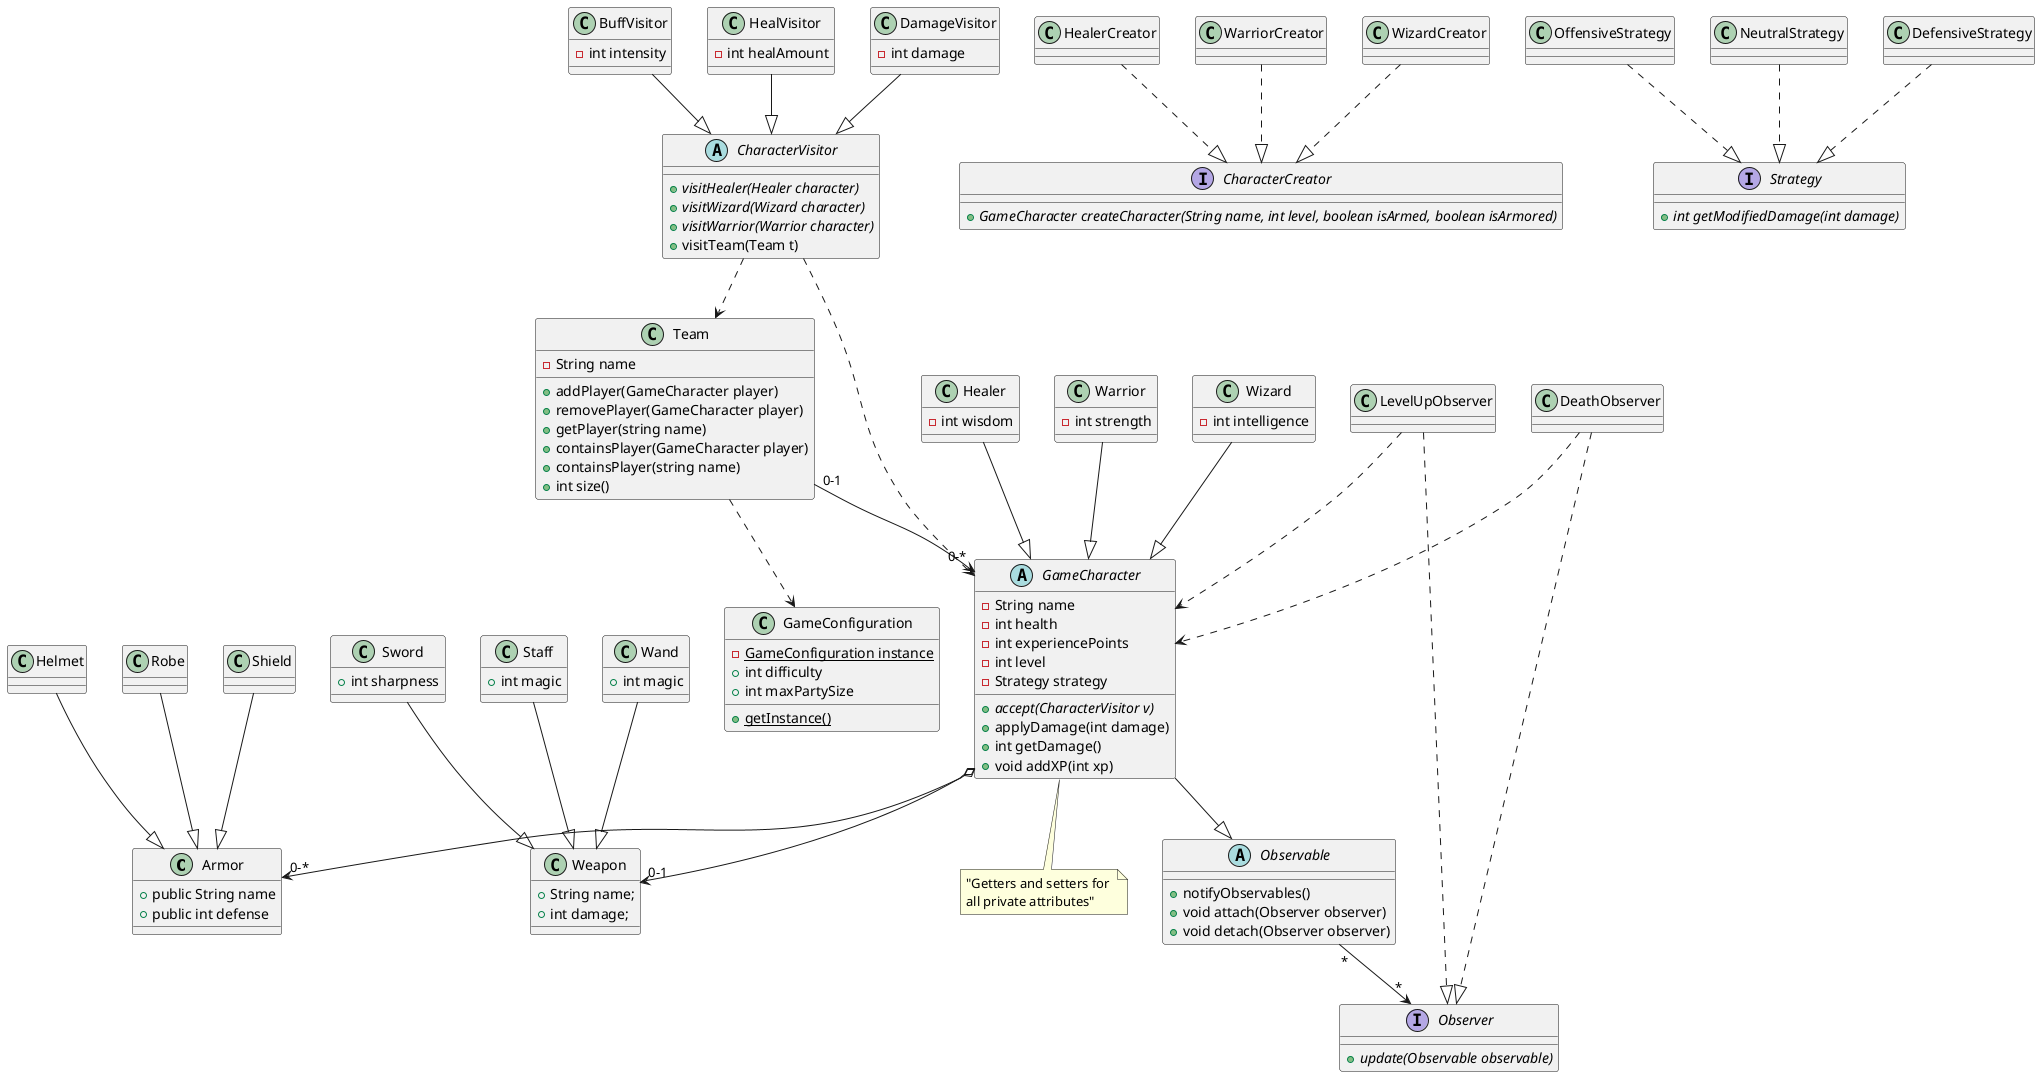 @startuml
'https://plantuml.com/class-diagram

class Armor {
    + public String name
    + public int defense
}
Helmet --|> Armor
Robe --|> Armor
Shield --|> Armor

GameCharacter  o--> "0-1" Weapon
GameCharacter  o--> "0-*" Armor

abstract class GameCharacter {
    - String name
    - int health
    - int experiencePoints
    - int level
    - Strategy strategy
    {abstract} + accept(CharacterVisitor v)
    + applyDamage(int damage)
    + int getDamage()
    + void addXP(int xp)
}

note bottom of GameCharacter: "Getters and setters for \nall private attributes"


class Warrior {
    - int strength
}
Warrior --|> GameCharacter

class Wizard {
    - int intelligence
}
Wizard --|> GameCharacter

class Healer {
    - int wisdom
}
Healer --|> GameCharacter

class Weapon {
    + String name;
    + int damage;
}

class Sword {
    + int sharpness
}
Sword --|> Weapon

class Staff {
    + int magic
}
Staff --|> Weapon

class Wand {
    + int magic
}
Wand --|> Weapon

class Team {
    - String name
    + addPlayer(GameCharacter player)
    + removePlayer(GameCharacter player)
    + getPlayer(string name)
    + containsPlayer(GameCharacter player)
    + containsPlayer(string name)
    + int size()
}

Team "0-1" --> "0-*" GameCharacter

class GameConfiguration {
    {static} - GameConfiguration instance
    + int difficulty
    + int maxPartySize
    {static} + getInstance()
}

Team ..> GameConfiguration

interface CharacterCreator {
    {abstract} +GameCharacter createCharacter(String name, int level, boolean isArmed, boolean isArmored)
}

HealerCreator ..|> CharacterCreator
WarriorCreator ..|> CharacterCreator
WizardCreator ..|> CharacterCreator

abstract class CharacterVisitor {
    {abstract} + visitHealer(Healer character)
    {abstract} + visitWizard(Wizard character)
    {abstract} + visitWarrior(Warrior character)
    + visitTeam(Team t)
}

CharacterVisitor ..> Team
CharacterVisitor ..> GameCharacter

class BuffVisitor {
    - int intensity
}
BuffVisitor --|> CharacterVisitor

class HealVisitor {
    - int healAmount
}
HealVisitor --|> CharacterVisitor

class DamageVisitor {
    - int damage
}
DamageVisitor --|> CharacterVisitor

interface Strategy {
    {abstract} + int getModifiedDamage(int damage)
}

OffensiveStrategy ..|> Strategy
NeutralStrategy ..|> Strategy
DefensiveStrategy ..|> Strategy

interface Observer {
    {abstract} + update(Observable observable)
}
LevelUpObserver ..|> Observer
LevelUpObserver ..> GameCharacter
DeathObserver ..|> Observer
DeathObserver ..> GameCharacter
abstract class Observable {
    + notifyObservables()
    + void attach(Observer observer)
    + void detach(Observer observer)
}
Observable "*" --> "*" Observer
GameCharacter --|> Observable


@enduml